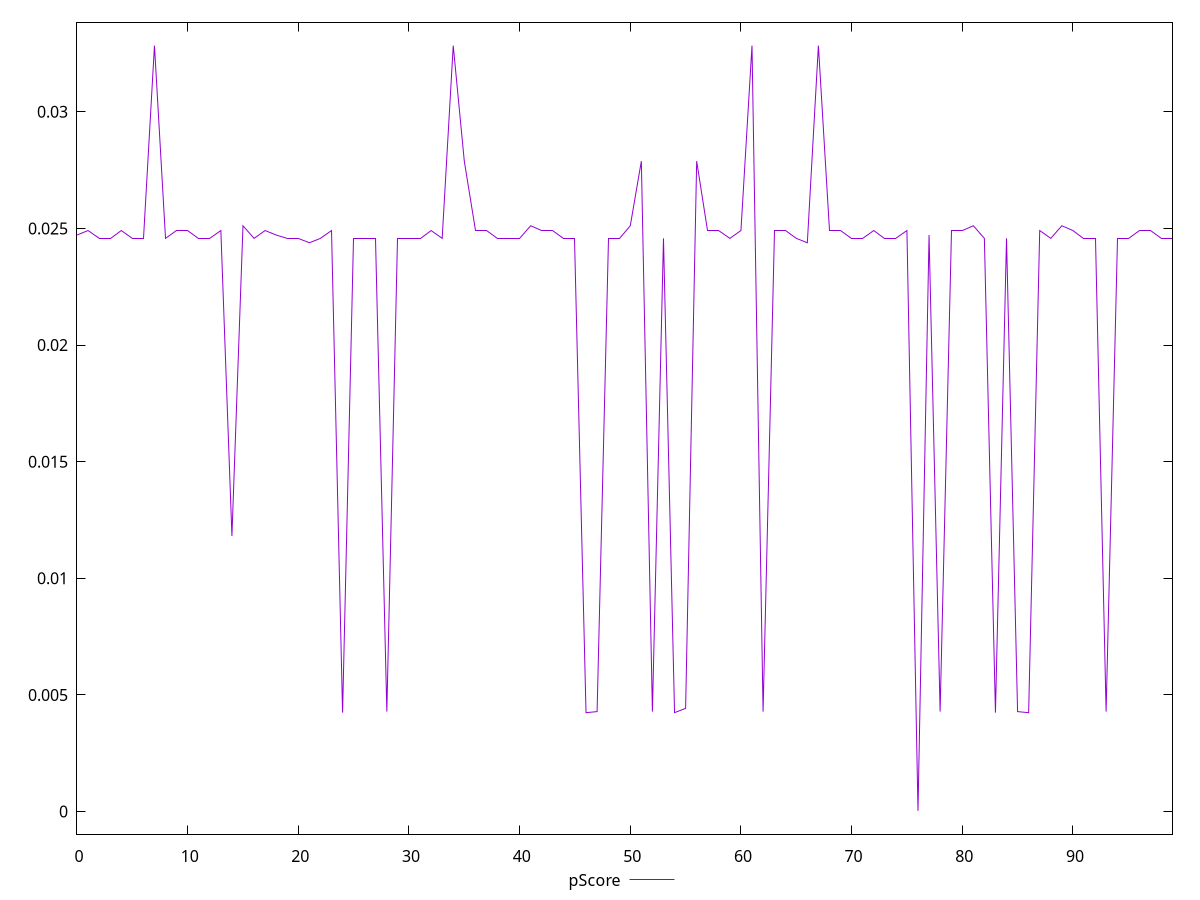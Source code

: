 reset

$pScore <<EOF
0 0.024718817784783353
1 0.024911334870355184
2 0.024576314396556442
3 0.024576314396556442
4 0.024911334870355184
5 0.024576314396556442
6 0.024576314396556442
7 0.032839290491906814
8 0.024576314396556442
9 0.024911334870355184
10 0.024911334870355184
11 0.024576314396556442
12 0.024576314396556442
13 0.024911334870355184
14 0.01181644200100046
15 0.025116852911702348
16 0.024576314396556442
17 0.024911334870355184
18 0.024718817784783353
19 0.024576314396556442
20 0.024576314396556442
21 0.02438675517830957
22 0.024576314396556442
23 0.024911334870355184
24 0.004241318068433697
25 0.024576314396556442
26 0.024576314396556442
27 0.024576314396556442
28 0.00428636618537781
29 0.024576314396556442
30 0.024576314396556442
31 0.024576314396556442
32 0.024911334870355184
33 0.024576314396556442
34 0.03283929049190676
35 0.027886754652920287
36 0.024911334870355184
37 0.024911334870355184
38 0.024576314396556442
39 0.024576314396556442
40 0.024576314396556442
41 0.025116852911702348
42 0.024911334870355184
43 0.024911334870355184
44 0.024576314396556442
45 0.024576314396556442
46 0.004241318068433697
47 0.00428636618537781
48 0.024576314396556442
49 0.024576314396556442
50 0.025116852911702348
51 0.027886754652920287
52 0.00428636618537781
53 0.024576314396556442
54 0.004241318068433697
55 0.004427574218100083
56 0.027886754652920287
57 0.024911334870355184
58 0.024911334870355184
59 0.024576314396556442
60 0.024911334870355184
61 0.03283929049190676
62 0.00428636618537781
63 0.024911334870355184
64 0.024911334870355184
65 0.024576314396556442
66 0.02438675517830957
67 0.032839290491906814
68 0.024911334870355184
69 0.024911334870355184
70 0.024576314396556442
71 0.024576314396556442
72 0.024911334870355184
73 0.024576314396556442
74 0.024576314396556442
75 0.024911334870355184
76 0.0000338960174956493
77 0.024718817784783353
78 0.00428636618537781
79 0.024911334870355184
80 0.024911334870355184
81 0.025116852911702348
82 0.024576314396556442
83 0.004241318068433697
84 0.024576314396556442
85 0.00428636618537781
86 0.004241318068433697
87 0.024911334870355184
88 0.024576314396556442
89 0.025116852911702348
90 0.024911334870355184
91 0.024576314396556442
92 0.024576314396556442
93 0.00428636618537781
94 0.024576314396556442
95 0.024576314396556442
96 0.024911334870355184
97 0.024911334870355184
98 0.024576314396556442
99 0.024576314396556442
EOF

set key outside below
set xrange [0:99]
set yrange [-0.0009661039825043507:0.033839290491906815]
set trange [-0.0009661039825043507:0.033839290491906815]
set terminal svg size 640, 500 enhanced background rgb 'white'
set output "report_00015_2021-02-09T16-11-33.973Z/cumulative-layout-shift/samples/pages+cached+noadtech/pScore/values.svg"

plot $pScore title "pScore" with line

reset
